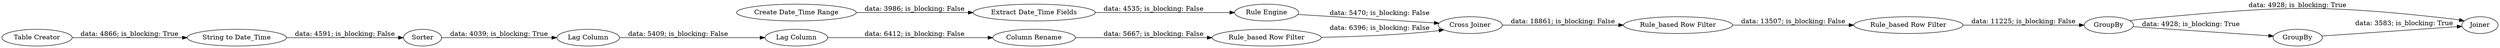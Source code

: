 digraph {
	"1270834681126155816_460" [label="Rule_based Row Filter"]
	"1270834681126155816_458" [label=GroupBy]
	"1270834681126155816_463" [label="Rule_based Row Filter"]
	"1270834681126155816_453" [label="Extract Date_Time Fields"]
	"1270834681126155816_456" [label="Cross Joiner"]
	"1270834681126155816_462" [label="Rule_based Row Filter"]
	"1270834681126155816_446" [label="Lag Column"]
	"1270834681126155816_447" [label="Lag Column"]
	"1270834681126155816_466" [label=Joiner]
	"1270834681126155816_450" [label=Sorter]
	"1270834681126155816_459" [label="Column Rename"]
	"1270834681126155816_465" [label=GroupBy]
	"1270834681126155816_451" [label="Create Date_Time Range"]
	"1270834681126155816_444" [label="Table Creator"]
	"1270834681126155816_445" [label="String to Date_Time"]
	"1270834681126155816_454" [label="Rule Engine"]
	"1270834681126155816_465" -> "1270834681126155816_466" [label="data: 3583; is_blocking: True"]
	"1270834681126155816_463" -> "1270834681126155816_458" [label="data: 11225; is_blocking: False"]
	"1270834681126155816_458" -> "1270834681126155816_465" [label="data: 4928; is_blocking: True"]
	"1270834681126155816_460" -> "1270834681126155816_456" [label="data: 6396; is_blocking: False"]
	"1270834681126155816_451" -> "1270834681126155816_453" [label="data: 3986; is_blocking: False"]
	"1270834681126155816_447" -> "1270834681126155816_459" [label="data: 6412; is_blocking: False"]
	"1270834681126155816_454" -> "1270834681126155816_456" [label="data: 5470; is_blocking: False"]
	"1270834681126155816_446" -> "1270834681126155816_447" [label="data: 5409; is_blocking: False"]
	"1270834681126155816_444" -> "1270834681126155816_445" [label="data: 4866; is_blocking: True"]
	"1270834681126155816_456" -> "1270834681126155816_462" [label="data: 18861; is_blocking: False"]
	"1270834681126155816_453" -> "1270834681126155816_454" [label="data: 4535; is_blocking: False"]
	"1270834681126155816_458" -> "1270834681126155816_466" [label="data: 4928; is_blocking: True"]
	"1270834681126155816_459" -> "1270834681126155816_460" [label="data: 5667; is_blocking: False"]
	"1270834681126155816_445" -> "1270834681126155816_450" [label="data: 4591; is_blocking: False"]
	"1270834681126155816_450" -> "1270834681126155816_446" [label="data: 4039; is_blocking: True"]
	"1270834681126155816_462" -> "1270834681126155816_463" [label="data: 13507; is_blocking: False"]
	rankdir=LR
}
